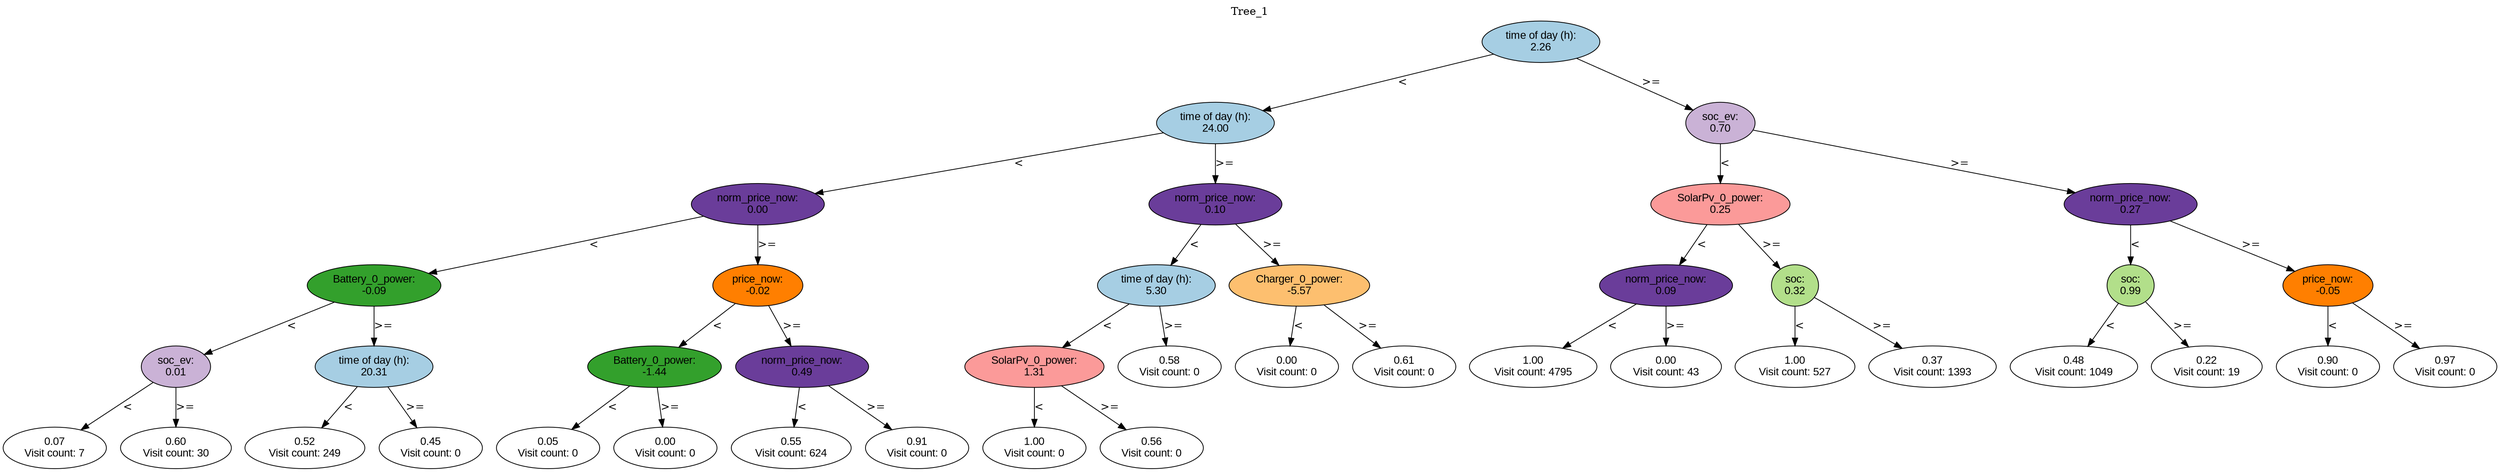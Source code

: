 digraph BST {
    node [fontname="Arial" style=filled colorscheme=paired12];
    0 [ label = "time of day (h):
2.26" fillcolor=1];
    1 [ label = "time of day (h):
24.00" fillcolor=1];
    2 [ label = "norm_price_now:
0.00" fillcolor=10];
    3 [ label = "Battery_0_power:
-0.09" fillcolor=4];
    4 [ label = "soc_ev:
0.01" fillcolor=9];
    5 [ label = "0.07
Visit count: 7" fillcolor=white];
    6 [ label = "0.60
Visit count: 30" fillcolor=white];
    7 [ label = "time of day (h):
20.31" fillcolor=1];
    8 [ label = "0.52
Visit count: 249" fillcolor=white];
    9 [ label = "0.45
Visit count: 0" fillcolor=white];
    10 [ label = "price_now:
-0.02" fillcolor=8];
    11 [ label = "Battery_0_power:
-1.44" fillcolor=4];
    12 [ label = "0.05
Visit count: 0" fillcolor=white];
    13 [ label = "0.00
Visit count: 0" fillcolor=white];
    14 [ label = "norm_price_now:
0.49" fillcolor=10];
    15 [ label = "0.55
Visit count: 624" fillcolor=white];
    16 [ label = "0.91
Visit count: 0" fillcolor=white];
    17 [ label = "norm_price_now:
0.10" fillcolor=10];
    18 [ label = "time of day (h):
5.30" fillcolor=1];
    19 [ label = "SolarPv_0_power:
1.31" fillcolor=5];
    20 [ label = "1.00
Visit count: 0" fillcolor=white];
    21 [ label = "0.56
Visit count: 0" fillcolor=white];
    22 [ label = "0.58
Visit count: 0" fillcolor=white];
    23 [ label = "Charger_0_power:
-5.57" fillcolor=7];
    24 [ label = "0.00
Visit count: 0" fillcolor=white];
    25 [ label = "0.61
Visit count: 0" fillcolor=white];
    26 [ label = "soc_ev:
0.70" fillcolor=9];
    27 [ label = "SolarPv_0_power:
0.25" fillcolor=5];
    28 [ label = "norm_price_now:
0.09" fillcolor=10];
    29 [ label = "1.00
Visit count: 4795" fillcolor=white];
    30 [ label = "0.00
Visit count: 43" fillcolor=white];
    31 [ label = "soc:
0.32" fillcolor=3];
    32 [ label = "1.00
Visit count: 527" fillcolor=white];
    33 [ label = "0.37
Visit count: 1393" fillcolor=white];
    34 [ label = "norm_price_now:
0.27" fillcolor=10];
    35 [ label = "soc:
0.99" fillcolor=3];
    36 [ label = "0.48
Visit count: 1049" fillcolor=white];
    37 [ label = "0.22
Visit count: 19" fillcolor=white];
    38 [ label = "price_now:
-0.05" fillcolor=8];
    39 [ label = "0.90
Visit count: 0" fillcolor=white];
    40 [ label = "0.97
Visit count: 0" fillcolor=white];

    0  -> 1[ label = "<"];
    0  -> 26[ label = ">="];
    1  -> 2[ label = "<"];
    1  -> 17[ label = ">="];
    2  -> 3[ label = "<"];
    2  -> 10[ label = ">="];
    3  -> 4[ label = "<"];
    3  -> 7[ label = ">="];
    4  -> 5[ label = "<"];
    4  -> 6[ label = ">="];
    7  -> 8[ label = "<"];
    7  -> 9[ label = ">="];
    10  -> 11[ label = "<"];
    10  -> 14[ label = ">="];
    11  -> 12[ label = "<"];
    11  -> 13[ label = ">="];
    14  -> 15[ label = "<"];
    14  -> 16[ label = ">="];
    17  -> 18[ label = "<"];
    17  -> 23[ label = ">="];
    18  -> 19[ label = "<"];
    18  -> 22[ label = ">="];
    19  -> 20[ label = "<"];
    19  -> 21[ label = ">="];
    23  -> 24[ label = "<"];
    23  -> 25[ label = ">="];
    26  -> 27[ label = "<"];
    26  -> 34[ label = ">="];
    27  -> 28[ label = "<"];
    27  -> 31[ label = ">="];
    28  -> 29[ label = "<"];
    28  -> 30[ label = ">="];
    31  -> 32[ label = "<"];
    31  -> 33[ label = ">="];
    34  -> 35[ label = "<"];
    34  -> 38[ label = ">="];
    35  -> 36[ label = "<"];
    35  -> 37[ label = ">="];
    38  -> 39[ label = "<"];
    38  -> 40[ label = ">="];

    labelloc="t";
    label="Tree_1";
}